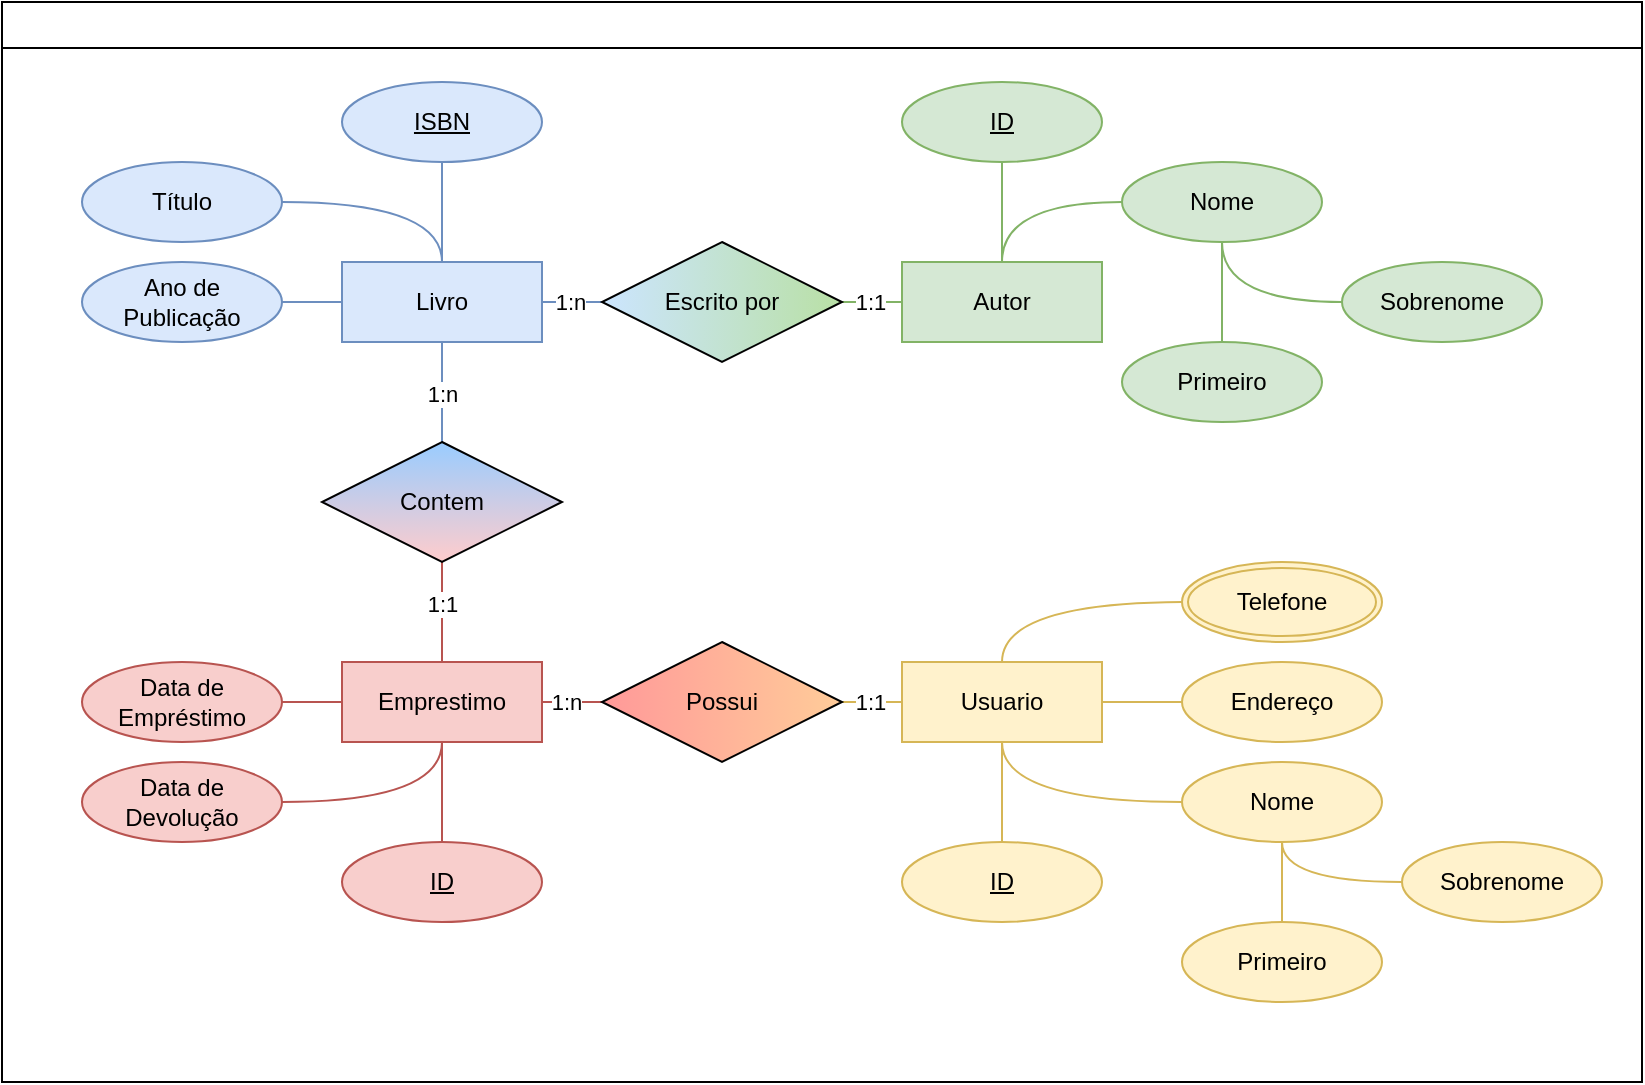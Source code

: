 <mxfile version="24.7.12">
  <diagram name="Page-1" id="z84HrtXUhgdAwtwOp7v9">
    <mxGraphModel dx="1195" dy="659" grid="1" gridSize="10" guides="1" tooltips="1" connect="1" arrows="1" fold="1" page="1" pageScale="1" pageWidth="850" pageHeight="1100" math="0" shadow="0">
      <root>
        <mxCell id="0" />
        <mxCell id="1" parent="0" />
        <mxCell id="A3RnHwti4BdMooMY8Va--1" value="Usuario" style="whiteSpace=wrap;html=1;align=center;fillColor=#fff2cc;strokeColor=#d6b656;" vertex="1" parent="1">
          <mxGeometry x="460" y="340" width="100" height="40" as="geometry" />
        </mxCell>
        <mxCell id="A3RnHwti4BdMooMY8Va--15" style="edgeStyle=orthogonalEdgeStyle;rounded=0;orthogonalLoop=1;jettySize=auto;html=1;exitX=1;exitY=0.5;exitDx=0;exitDy=0;entryX=0;entryY=0.5;entryDx=0;entryDy=0;endArrow=none;endFill=0;fillColor=#dae8fc;strokeColor=#6c8ebf;" edge="1" parent="1" source="A3RnHwti4BdMooMY8Va--2" target="A3RnHwti4BdMooMY8Va--13">
          <mxGeometry relative="1" as="geometry" />
        </mxCell>
        <mxCell id="A3RnHwti4BdMooMY8Va--63" value="1:n" style="edgeLabel;html=1;align=center;verticalAlign=middle;resizable=0;points=[];" vertex="1" connectable="0" parent="A3RnHwti4BdMooMY8Va--15">
          <mxGeometry x="-0.089" y="-3" relative="1" as="geometry">
            <mxPoint y="-3" as="offset" />
          </mxGeometry>
        </mxCell>
        <mxCell id="A3RnHwti4BdMooMY8Va--18" style="edgeStyle=orthogonalEdgeStyle;rounded=0;orthogonalLoop=1;jettySize=auto;html=1;exitX=0.5;exitY=0;exitDx=0;exitDy=0;entryX=0.5;entryY=1;entryDx=0;entryDy=0;endArrow=none;endFill=0;elbow=vertical;curved=1;fillColor=#dae8fc;strokeColor=#6c8ebf;" edge="1" parent="1" source="A3RnHwti4BdMooMY8Va--2">
          <mxGeometry relative="1" as="geometry">
            <mxPoint x="230" y="90" as="targetPoint" />
          </mxGeometry>
        </mxCell>
        <mxCell id="A3RnHwti4BdMooMY8Va--2" value="Livro" style="whiteSpace=wrap;html=1;align=center;fillColor=#dae8fc;strokeColor=#6c8ebf;" vertex="1" parent="1">
          <mxGeometry x="180" y="140" width="100" height="40" as="geometry" />
        </mxCell>
        <mxCell id="A3RnHwti4BdMooMY8Va--3" value="Emprestimo" style="whiteSpace=wrap;html=1;align=center;fillColor=#f8cecc;strokeColor=#b85450;" vertex="1" parent="1">
          <mxGeometry x="180" y="340" width="100" height="40" as="geometry" />
        </mxCell>
        <mxCell id="A3RnHwti4BdMooMY8Va--7" style="edgeStyle=orthogonalEdgeStyle;rounded=0;orthogonalLoop=1;jettySize=auto;html=1;exitX=0;exitY=0.5;exitDx=0;exitDy=0;entryX=1;entryY=0.5;entryDx=0;entryDy=0;endArrow=none;endFill=0;fillColor=#f8cecc;strokeColor=#b85450;" edge="1" parent="1" source="A3RnHwti4BdMooMY8Va--5" target="A3RnHwti4BdMooMY8Va--3">
          <mxGeometry relative="1" as="geometry" />
        </mxCell>
        <mxCell id="A3RnHwti4BdMooMY8Va--46" value="1:n" style="edgeLabel;html=1;align=center;verticalAlign=middle;resizable=0;points=[];" vertex="1" connectable="0" parent="A3RnHwti4BdMooMY8Va--7">
          <mxGeometry x="0.221" y="2" relative="1" as="geometry">
            <mxPoint y="-2" as="offset" />
          </mxGeometry>
        </mxCell>
        <mxCell id="A3RnHwti4BdMooMY8Va--11" style="edgeStyle=orthogonalEdgeStyle;rounded=0;orthogonalLoop=1;jettySize=auto;html=1;exitX=1;exitY=0.5;exitDx=0;exitDy=0;entryX=0;entryY=0.5;entryDx=0;entryDy=0;endArrow=none;endFill=0;fillColor=#fff2cc;strokeColor=#d6b656;" edge="1" parent="1" source="A3RnHwti4BdMooMY8Va--5" target="A3RnHwti4BdMooMY8Va--1">
          <mxGeometry relative="1" as="geometry" />
        </mxCell>
        <mxCell id="A3RnHwti4BdMooMY8Va--47" value="1:1" style="edgeLabel;html=1;align=center;verticalAlign=middle;resizable=0;points=[];" vertex="1" connectable="0" parent="A3RnHwti4BdMooMY8Va--11">
          <mxGeometry x="-0.106" relative="1" as="geometry">
            <mxPoint as="offset" />
          </mxGeometry>
        </mxCell>
        <mxCell id="A3RnHwti4BdMooMY8Va--5" value="Possui" style="shape=rhombus;perimeter=rhombusPerimeter;whiteSpace=wrap;html=1;align=center;gradientColor=#FF9999;gradientDirection=west;fillColor=#FFCC99;strokeColor=#000000;" vertex="1" parent="1">
          <mxGeometry x="310" y="330" width="120" height="60" as="geometry" />
        </mxCell>
        <mxCell id="A3RnHwti4BdMooMY8Va--9" style="edgeStyle=orthogonalEdgeStyle;rounded=0;orthogonalLoop=1;jettySize=auto;html=1;exitX=0.5;exitY=1;exitDx=0;exitDy=0;entryX=0.5;entryY=0;entryDx=0;entryDy=0;endArrow=none;endFill=0;fillColor=#f8cecc;strokeColor=#b85450;" edge="1" parent="1" source="A3RnHwti4BdMooMY8Va--6" target="A3RnHwti4BdMooMY8Va--3">
          <mxGeometry relative="1" as="geometry" />
        </mxCell>
        <mxCell id="A3RnHwti4BdMooMY8Va--61" value="1:1" style="edgeLabel;html=1;align=center;verticalAlign=middle;resizable=0;points=[];" vertex="1" connectable="0" parent="A3RnHwti4BdMooMY8Va--9">
          <mxGeometry x="-0.16" y="-2" relative="1" as="geometry">
            <mxPoint x="2" as="offset" />
          </mxGeometry>
        </mxCell>
        <mxCell id="A3RnHwti4BdMooMY8Va--12" style="edgeStyle=orthogonalEdgeStyle;rounded=0;orthogonalLoop=1;jettySize=auto;html=1;exitX=0.5;exitY=0;exitDx=0;exitDy=0;entryX=0.5;entryY=1;entryDx=0;entryDy=0;endArrow=none;endFill=0;fillColor=#dae8fc;strokeColor=#6c8ebf;" edge="1" parent="1" source="A3RnHwti4BdMooMY8Va--6" target="A3RnHwti4BdMooMY8Va--2">
          <mxGeometry relative="1" as="geometry" />
        </mxCell>
        <mxCell id="A3RnHwti4BdMooMY8Va--62" value="1:n" style="edgeLabel;html=1;align=center;verticalAlign=middle;resizable=0;points=[];" vertex="1" connectable="0" parent="A3RnHwti4BdMooMY8Va--12">
          <mxGeometry x="-0.04" y="2" relative="1" as="geometry">
            <mxPoint x="2" as="offset" />
          </mxGeometry>
        </mxCell>
        <mxCell id="A3RnHwti4BdMooMY8Va--6" value="Contem" style="shape=rhombus;perimeter=rhombusPerimeter;whiteSpace=wrap;html=1;align=center;gradientColor=#FFCCCC;fillColor=#99CCFF;strokeColor=#000000;" vertex="1" parent="1">
          <mxGeometry x="170" y="230" width="120" height="60" as="geometry" />
        </mxCell>
        <mxCell id="A3RnHwti4BdMooMY8Va--16" style="edgeStyle=orthogonalEdgeStyle;rounded=0;orthogonalLoop=1;jettySize=auto;html=1;exitX=0;exitY=0.5;exitDx=0;exitDy=0;entryX=1;entryY=0.5;entryDx=0;entryDy=0;endArrow=none;endFill=0;fillColor=#d5e8d4;strokeColor=#82b366;" edge="1" parent="1" source="A3RnHwti4BdMooMY8Va--14" target="A3RnHwti4BdMooMY8Va--13">
          <mxGeometry relative="1" as="geometry" />
        </mxCell>
        <mxCell id="A3RnHwti4BdMooMY8Va--64" value="1:1" style="edgeLabel;html=1;align=center;verticalAlign=middle;resizable=0;points=[];" vertex="1" connectable="0" parent="A3RnHwti4BdMooMY8Va--16">
          <mxGeometry x="-0.165" relative="1" as="geometry">
            <mxPoint x="-4" as="offset" />
          </mxGeometry>
        </mxCell>
        <mxCell id="A3RnHwti4BdMooMY8Va--14" value="Autor" style="whiteSpace=wrap;html=1;align=center;fillColor=#d5e8d4;strokeColor=#82b366;" vertex="1" parent="1">
          <mxGeometry x="460" y="140" width="100" height="40" as="geometry" />
        </mxCell>
        <mxCell id="A3RnHwti4BdMooMY8Va--20" style="edgeStyle=orthogonalEdgeStyle;rounded=0;orthogonalLoop=1;jettySize=auto;html=1;endArrow=none;endFill=0;elbow=vertical;curved=1;fillColor=#dae8fc;strokeColor=#6c8ebf;" edge="1" parent="1" source="A3RnHwti4BdMooMY8Va--19" target="A3RnHwti4BdMooMY8Va--2">
          <mxGeometry relative="1" as="geometry" />
        </mxCell>
        <mxCell id="A3RnHwti4BdMooMY8Va--19" value="Título" style="ellipse;whiteSpace=wrap;html=1;align=center;fillColor=#dae8fc;strokeColor=#6c8ebf;" vertex="1" parent="1">
          <mxGeometry x="50" y="90" width="100" height="40" as="geometry" />
        </mxCell>
        <mxCell id="A3RnHwti4BdMooMY8Va--22" style="edgeStyle=orthogonalEdgeStyle;rounded=0;orthogonalLoop=1;jettySize=auto;html=1;entryX=0;entryY=0.5;entryDx=0;entryDy=0;endArrow=none;endFill=0;elbow=vertical;curved=1;fillColor=#dae8fc;strokeColor=#6c8ebf;" edge="1" parent="1" source="A3RnHwti4BdMooMY8Va--21" target="A3RnHwti4BdMooMY8Va--2">
          <mxGeometry relative="1" as="geometry" />
        </mxCell>
        <mxCell id="A3RnHwti4BdMooMY8Va--21" value="Ano de Publicação" style="ellipse;whiteSpace=wrap;html=1;align=center;fillColor=#dae8fc;strokeColor=#6c8ebf;" vertex="1" parent="1">
          <mxGeometry x="50" y="140" width="100" height="40" as="geometry" />
        </mxCell>
        <mxCell id="A3RnHwti4BdMooMY8Va--23" value="ISBN" style="ellipse;whiteSpace=wrap;html=1;align=center;fontStyle=4;fillColor=#dae8fc;strokeColor=#6c8ebf;" vertex="1" parent="1">
          <mxGeometry x="180" y="50" width="100" height="40" as="geometry" />
        </mxCell>
        <mxCell id="A3RnHwti4BdMooMY8Va--25" style="edgeStyle=orthogonalEdgeStyle;rounded=0;orthogonalLoop=1;jettySize=auto;html=1;entryX=0.5;entryY=0;entryDx=0;entryDy=0;endArrow=none;endFill=0;curved=1;fillColor=#d5e8d4;strokeColor=#82b366;" edge="1" parent="1" source="A3RnHwti4BdMooMY8Va--24" target="A3RnHwti4BdMooMY8Va--14">
          <mxGeometry relative="1" as="geometry" />
        </mxCell>
        <mxCell id="A3RnHwti4BdMooMY8Va--24" value="ID" style="ellipse;whiteSpace=wrap;html=1;align=center;fontStyle=4;fillColor=#d5e8d4;strokeColor=#82b366;" vertex="1" parent="1">
          <mxGeometry x="460" y="50" width="100" height="40" as="geometry" />
        </mxCell>
        <mxCell id="A3RnHwti4BdMooMY8Va--27" style="edgeStyle=orthogonalEdgeStyle;rounded=0;orthogonalLoop=1;jettySize=auto;html=1;entryX=0.5;entryY=0;entryDx=0;entryDy=0;curved=1;endArrow=none;endFill=0;fillColor=#d5e8d4;strokeColor=#82b366;" edge="1" parent="1" source="A3RnHwti4BdMooMY8Va--26" target="A3RnHwti4BdMooMY8Va--14">
          <mxGeometry relative="1" as="geometry" />
        </mxCell>
        <mxCell id="A3RnHwti4BdMooMY8Va--26" value="Nome" style="ellipse;whiteSpace=wrap;html=1;align=center;fillColor=#d5e8d4;strokeColor=#82b366;" vertex="1" parent="1">
          <mxGeometry x="570" y="90" width="100" height="40" as="geometry" />
        </mxCell>
        <mxCell id="A3RnHwti4BdMooMY8Va--29" style="edgeStyle=orthogonalEdgeStyle;rounded=0;orthogonalLoop=1;jettySize=auto;html=1;entryX=0;entryY=0.5;entryDx=0;entryDy=0;endArrow=none;endFill=0;curved=1;fillColor=#f8cecc;strokeColor=#b85450;" edge="1" parent="1" source="A3RnHwti4BdMooMY8Va--28" target="A3RnHwti4BdMooMY8Va--3">
          <mxGeometry relative="1" as="geometry" />
        </mxCell>
        <mxCell id="A3RnHwti4BdMooMY8Va--28" value="Data de Empréstimo" style="ellipse;whiteSpace=wrap;html=1;align=center;fillColor=#f8cecc;strokeColor=#b85450;" vertex="1" parent="1">
          <mxGeometry x="50" y="340" width="100" height="40" as="geometry" />
        </mxCell>
        <mxCell id="A3RnHwti4BdMooMY8Va--35" style="edgeStyle=orthogonalEdgeStyle;rounded=0;orthogonalLoop=1;jettySize=auto;html=1;entryX=0.5;entryY=1;entryDx=0;entryDy=0;endArrow=none;endFill=0;curved=1;fillColor=#f8cecc;strokeColor=#b85450;" edge="1" parent="1" source="A3RnHwti4BdMooMY8Va--30" target="A3RnHwti4BdMooMY8Va--3">
          <mxGeometry relative="1" as="geometry" />
        </mxCell>
        <mxCell id="A3RnHwti4BdMooMY8Va--30" value="Data de Devolução" style="ellipse;whiteSpace=wrap;html=1;align=center;fillColor=#f8cecc;strokeColor=#b85450;" vertex="1" parent="1">
          <mxGeometry x="50" y="390" width="100" height="40" as="geometry" />
        </mxCell>
        <mxCell id="A3RnHwti4BdMooMY8Va--34" style="edgeStyle=orthogonalEdgeStyle;rounded=0;orthogonalLoop=1;jettySize=auto;html=1;entryX=0.5;entryY=1;entryDx=0;entryDy=0;endArrow=none;endFill=0;curved=1;fillColor=#f8cecc;strokeColor=#b85450;" edge="1" parent="1" source="A3RnHwti4BdMooMY8Va--32" target="A3RnHwti4BdMooMY8Va--3">
          <mxGeometry relative="1" as="geometry" />
        </mxCell>
        <mxCell id="A3RnHwti4BdMooMY8Va--32" value="ID" style="ellipse;whiteSpace=wrap;html=1;align=center;fontStyle=4;fillColor=#f8cecc;strokeColor=#b85450;" vertex="1" parent="1">
          <mxGeometry x="180" y="430" width="100" height="40" as="geometry" />
        </mxCell>
        <mxCell id="A3RnHwti4BdMooMY8Va--38" style="edgeStyle=orthogonalEdgeStyle;rounded=0;orthogonalLoop=1;jettySize=auto;html=1;entryX=0.5;entryY=1;entryDx=0;entryDy=0;endArrow=none;endFill=0;fillColor=#fff2cc;strokeColor=#d6b656;" edge="1" parent="1" source="A3RnHwti4BdMooMY8Va--36" target="A3RnHwti4BdMooMY8Va--1">
          <mxGeometry relative="1" as="geometry" />
        </mxCell>
        <mxCell id="A3RnHwti4BdMooMY8Va--36" value="ID" style="ellipse;whiteSpace=wrap;html=1;align=center;fontStyle=4;fillColor=#fff2cc;strokeColor=#d6b656;" vertex="1" parent="1">
          <mxGeometry x="460" y="430" width="100" height="40" as="geometry" />
        </mxCell>
        <mxCell id="A3RnHwti4BdMooMY8Va--40" style="edgeStyle=orthogonalEdgeStyle;rounded=0;orthogonalLoop=1;jettySize=auto;html=1;entryX=1;entryY=0.5;entryDx=0;entryDy=0;fillColor=#fff2cc;strokeColor=#d6b656;endArrow=none;endFill=0;curved=1;" edge="1" parent="1" source="A3RnHwti4BdMooMY8Va--39" target="A3RnHwti4BdMooMY8Va--1">
          <mxGeometry relative="1" as="geometry" />
        </mxCell>
        <mxCell id="A3RnHwti4BdMooMY8Va--39" value="Endereço" style="ellipse;whiteSpace=wrap;html=1;align=center;fillColor=#fff2cc;strokeColor=#d6b656;" vertex="1" parent="1">
          <mxGeometry x="600" y="340" width="100" height="40" as="geometry" />
        </mxCell>
        <mxCell id="A3RnHwti4BdMooMY8Va--42" style="edgeStyle=orthogonalEdgeStyle;rounded=0;orthogonalLoop=1;jettySize=auto;html=1;entryX=0.5;entryY=1;entryDx=0;entryDy=0;fillColor=#fff2cc;strokeColor=#d6b656;endArrow=none;endFill=0;curved=1;" edge="1" parent="1" source="A3RnHwti4BdMooMY8Va--41" target="A3RnHwti4BdMooMY8Va--1">
          <mxGeometry relative="1" as="geometry" />
        </mxCell>
        <mxCell id="A3RnHwti4BdMooMY8Va--41" value="Nome" style="ellipse;whiteSpace=wrap;html=1;align=center;fillColor=#fff2cc;strokeColor=#d6b656;" vertex="1" parent="1">
          <mxGeometry x="600" y="390" width="100" height="40" as="geometry" />
        </mxCell>
        <mxCell id="A3RnHwti4BdMooMY8Va--44" style="edgeStyle=orthogonalEdgeStyle;rounded=0;orthogonalLoop=1;jettySize=auto;html=1;entryX=0.5;entryY=0;entryDx=0;entryDy=0;fillColor=#fff2cc;strokeColor=#d6b656;endArrow=none;endFill=0;curved=1;" edge="1" parent="1" target="A3RnHwti4BdMooMY8Va--1">
          <mxGeometry relative="1" as="geometry">
            <mxPoint x="600" y="310" as="sourcePoint" />
          </mxGeometry>
        </mxCell>
        <mxCell id="A3RnHwti4BdMooMY8Va--48" value="Telefone" style="ellipse;shape=doubleEllipse;margin=3;whiteSpace=wrap;html=1;align=center;fillColor=#fff2cc;strokeColor=#d6b656;" vertex="1" parent="1">
          <mxGeometry x="600" y="290" width="100" height="40" as="geometry" />
        </mxCell>
        <mxCell id="A3RnHwti4BdMooMY8Va--50" style="edgeStyle=orthogonalEdgeStyle;rounded=0;orthogonalLoop=1;jettySize=auto;html=1;exitX=0.5;exitY=0;exitDx=0;exitDy=0;entryX=0.5;entryY=1;entryDx=0;entryDy=0;endArrow=none;endFill=0;curved=1;fillColor=#fff2cc;strokeColor=#d6b656;" edge="1" parent="1" source="A3RnHwti4BdMooMY8Va--49" target="A3RnHwti4BdMooMY8Va--41">
          <mxGeometry relative="1" as="geometry" />
        </mxCell>
        <mxCell id="A3RnHwti4BdMooMY8Va--49" value="Primeiro" style="ellipse;whiteSpace=wrap;html=1;align=center;fillColor=#fff2cc;strokeColor=#d6b656;" vertex="1" parent="1">
          <mxGeometry x="600" y="470" width="100" height="40" as="geometry" />
        </mxCell>
        <mxCell id="A3RnHwti4BdMooMY8Va--52" style="edgeStyle=orthogonalEdgeStyle;rounded=0;orthogonalLoop=1;jettySize=auto;html=1;entryX=0.5;entryY=1;entryDx=0;entryDy=0;endArrow=none;endFill=0;curved=1;fillColor=#fff2cc;strokeColor=#d6b656;" edge="1" parent="1" source="A3RnHwti4BdMooMY8Va--51" target="A3RnHwti4BdMooMY8Va--41">
          <mxGeometry relative="1" as="geometry" />
        </mxCell>
        <mxCell id="A3RnHwti4BdMooMY8Va--51" value="Sobrenome" style="ellipse;whiteSpace=wrap;html=1;align=center;fillColor=#fff2cc;strokeColor=#d6b656;" vertex="1" parent="1">
          <mxGeometry x="710" y="430" width="100" height="40" as="geometry" />
        </mxCell>
        <mxCell id="A3RnHwti4BdMooMY8Va--57" style="edgeStyle=orthogonalEdgeStyle;rounded=0;orthogonalLoop=1;jettySize=auto;html=1;endArrow=none;endFill=0;curved=1;fillColor=#d5e8d4;strokeColor=#82b366;" edge="1" parent="1" source="A3RnHwti4BdMooMY8Va--55" target="A3RnHwti4BdMooMY8Va--26">
          <mxGeometry relative="1" as="geometry" />
        </mxCell>
        <mxCell id="A3RnHwti4BdMooMY8Va--55" value="Primeiro" style="ellipse;whiteSpace=wrap;html=1;align=center;fillColor=#d5e8d4;strokeColor=#82b366;" vertex="1" parent="1">
          <mxGeometry x="570" y="180" width="100" height="40" as="geometry" />
        </mxCell>
        <mxCell id="A3RnHwti4BdMooMY8Va--58" style="edgeStyle=orthogonalEdgeStyle;rounded=0;orthogonalLoop=1;jettySize=auto;html=1;entryX=0.5;entryY=1;entryDx=0;entryDy=0;endArrow=none;endFill=0;curved=1;fillColor=#d5e8d4;strokeColor=#82b366;" edge="1" parent="1" source="A3RnHwti4BdMooMY8Va--56" target="A3RnHwti4BdMooMY8Va--26">
          <mxGeometry relative="1" as="geometry" />
        </mxCell>
        <mxCell id="A3RnHwti4BdMooMY8Va--56" value="Sobrenome" style="ellipse;whiteSpace=wrap;html=1;align=center;fillColor=#d5e8d4;strokeColor=#82b366;" vertex="1" parent="1">
          <mxGeometry x="680" y="140" width="100" height="40" as="geometry" />
        </mxCell>
        <mxCell id="A3RnHwti4BdMooMY8Va--60" value="" style="swimlane;whiteSpace=wrap;html=1;" vertex="1" parent="1">
          <mxGeometry x="10" y="10" width="820" height="540" as="geometry" />
        </mxCell>
        <mxCell id="A3RnHwti4BdMooMY8Va--13" value="Escrito por" style="shape=rhombus;perimeter=rhombusPerimeter;whiteSpace=wrap;html=1;align=center;gradientColor=#CCE5FF;gradientDirection=west;fillColor=#B9E0A5;strokeColor=#000000;" vertex="1" parent="A3RnHwti4BdMooMY8Va--60">
          <mxGeometry x="300" y="120" width="120" height="60" as="geometry" />
        </mxCell>
      </root>
    </mxGraphModel>
  </diagram>
</mxfile>
